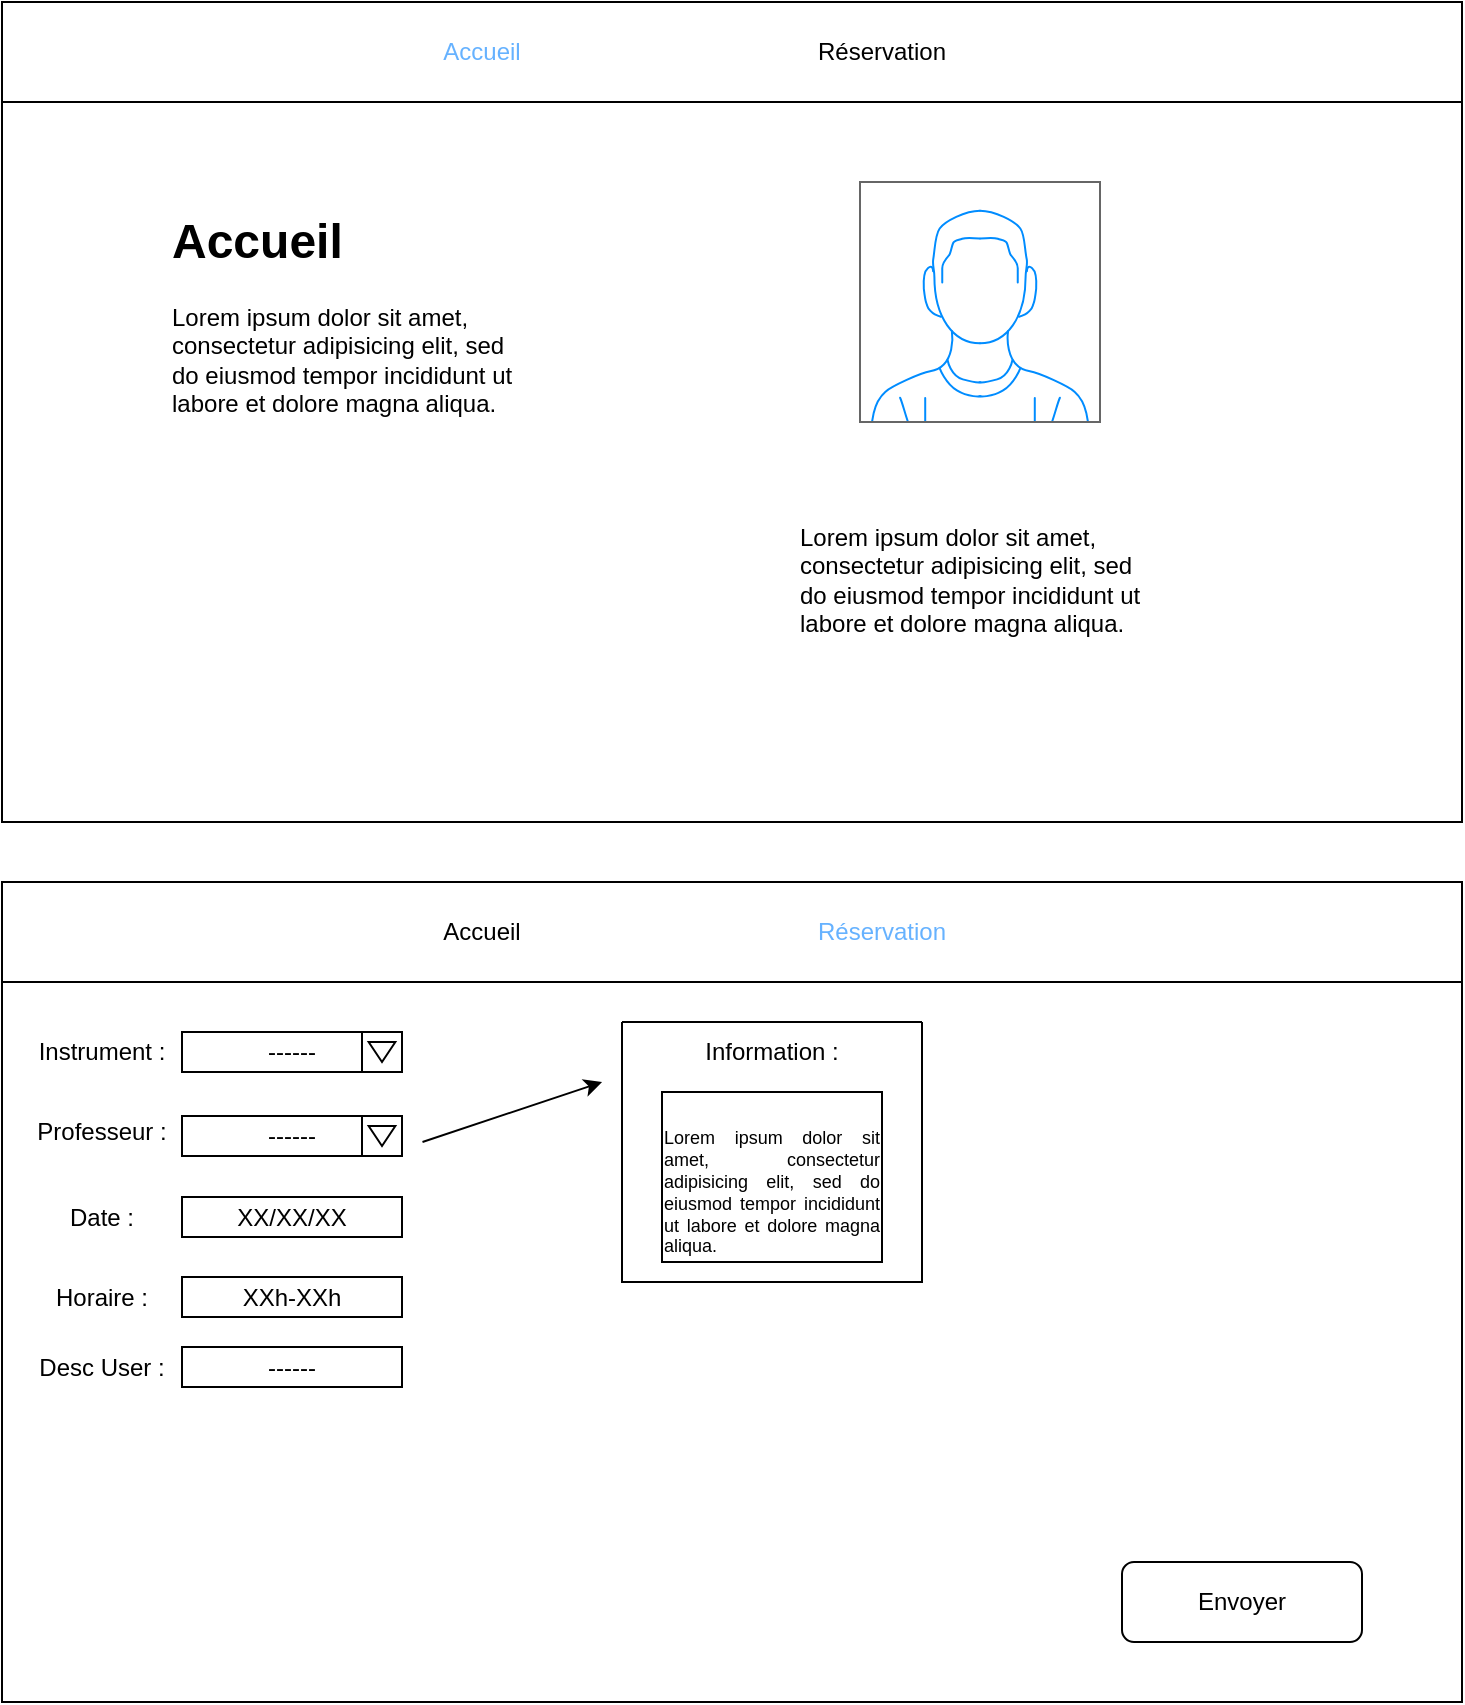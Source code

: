 <mxfile version="20.6.0" type="device"><diagram id="NfgbBl-Gzy9OlI8nGa-7" name="Page-1"><mxGraphModel dx="873" dy="457" grid="1" gridSize="10" guides="1" tooltips="1" connect="1" arrows="1" fold="1" page="1" pageScale="1" pageWidth="827" pageHeight="1169" math="0" shadow="0"><root><mxCell id="0"/><mxCell id="1" parent="0"/><mxCell id="_3C1COsY1vWLEamWPdEv-1" value="" style="rounded=0;whiteSpace=wrap;html=1;" vertex="1" parent="1"><mxGeometry x="20" y="20" width="730" height="410" as="geometry"/></mxCell><mxCell id="_3C1COsY1vWLEamWPdEv-2" value="" style="rounded=0;whiteSpace=wrap;html=1;" vertex="1" parent="1"><mxGeometry x="20" y="20" width="730" height="50" as="geometry"/></mxCell><mxCell id="_3C1COsY1vWLEamWPdEv-5" value="Accueil" style="text;html=1;align=center;verticalAlign=middle;whiteSpace=wrap;rounded=0;strokeColor=none;fillColor=none;fontColor=#66B2FF;" vertex="1" parent="1"><mxGeometry x="230" y="30" width="60" height="30" as="geometry"/></mxCell><mxCell id="_3C1COsY1vWLEamWPdEv-6" value="Réservation" style="text;html=1;strokeColor=none;fillColor=none;align=center;verticalAlign=middle;whiteSpace=wrap;rounded=0;" vertex="1" parent="1"><mxGeometry x="430" y="30" width="60" height="30" as="geometry"/></mxCell><mxCell id="_3C1COsY1vWLEamWPdEv-7" value="&lt;h1&gt;Accueil&lt;/h1&gt;&lt;p&gt;Lorem ipsum dolor sit amet, consectetur adipisicing elit, sed do eiusmod tempor incididunt ut labore et dolore magna aliqua.&lt;/p&gt;" style="text;html=1;strokeColor=none;fillColor=none;spacing=5;spacingTop=-20;whiteSpace=wrap;overflow=hidden;rounded=0;" vertex="1" parent="1"><mxGeometry x="100" y="120" width="190" height="120" as="geometry"/></mxCell><mxCell id="_3C1COsY1vWLEamWPdEv-8" value="&lt;h1&gt;&lt;br&gt;&lt;/h1&gt;&lt;p&gt;Lorem ipsum dolor sit amet, consectetur adipisicing elit, sed do eiusmod tempor incididunt ut labore et dolore magna aliqua.&lt;/p&gt;" style="text;html=1;strokeColor=none;fillColor=none;spacing=5;spacingTop=-20;whiteSpace=wrap;overflow=hidden;rounded=0;" vertex="1" parent="1"><mxGeometry x="414" y="230" width="190" height="110" as="geometry"/></mxCell><mxCell id="_3C1COsY1vWLEamWPdEv-9" value="" style="verticalLabelPosition=bottom;shadow=0;dashed=0;align=center;html=1;verticalAlign=top;strokeWidth=1;shape=mxgraph.mockup.containers.userMale;strokeColor=#666666;strokeColor2=#008cff;" vertex="1" parent="1"><mxGeometry x="449" y="110" width="120" height="120" as="geometry"/></mxCell><mxCell id="_3C1COsY1vWLEamWPdEv-10" value="" style="rounded=0;whiteSpace=wrap;html=1;" vertex="1" parent="1"><mxGeometry x="20" y="460" width="730" height="410" as="geometry"/></mxCell><mxCell id="_3C1COsY1vWLEamWPdEv-11" value="" style="rounded=0;whiteSpace=wrap;html=1;" vertex="1" parent="1"><mxGeometry x="20" y="460" width="730" height="50" as="geometry"/></mxCell><mxCell id="_3C1COsY1vWLEamWPdEv-12" value="Accueil" style="text;html=1;strokeColor=none;fillColor=none;align=center;verticalAlign=middle;whiteSpace=wrap;rounded=0;" vertex="1" parent="1"><mxGeometry x="230" y="470" width="60" height="30" as="geometry"/></mxCell><mxCell id="_3C1COsY1vWLEamWPdEv-13" value="Réservation" style="text;html=1;strokeColor=none;fillColor=none;align=center;verticalAlign=middle;whiteSpace=wrap;rounded=0;fontColor=#66B2FF;" vertex="1" parent="1"><mxGeometry x="430" y="470" width="60" height="30" as="geometry"/></mxCell><mxCell id="_3C1COsY1vWLEamWPdEv-17" value="&lt;font color=&quot;#000000&quot;&gt;------&lt;/font&gt;" style="rounded=0;whiteSpace=wrap;html=1;strokeColor=default;fontColor=#66B2FF;fillColor=none;" vertex="1" parent="1"><mxGeometry x="110" y="577" width="110" height="20" as="geometry"/></mxCell><mxCell id="_3C1COsY1vWLEamWPdEv-18" value="Professeur :" style="text;html=1;strokeColor=none;fillColor=none;align=center;verticalAlign=middle;whiteSpace=wrap;rounded=0;fontColor=#000000;" vertex="1" parent="1"><mxGeometry x="30" y="570" width="80" height="30" as="geometry"/></mxCell><mxCell id="_3C1COsY1vWLEamWPdEv-20" value="Instrument :" style="text;html=1;strokeColor=none;fillColor=none;align=center;verticalAlign=middle;whiteSpace=wrap;rounded=0;fontColor=#000000;" vertex="1" parent="1"><mxGeometry x="30" y="530" width="80" height="30" as="geometry"/></mxCell><mxCell id="_3C1COsY1vWLEamWPdEv-21" value="&lt;span style=&quot;color: rgb(0, 0, 0);&quot;&gt;------&lt;/span&gt;" style="rounded=0;whiteSpace=wrap;html=1;strokeColor=default;fontColor=#66B2FF;fillColor=none;" vertex="1" parent="1"><mxGeometry x="110" y="535" width="110" height="20" as="geometry"/></mxCell><mxCell id="_3C1COsY1vWLEamWPdEv-23" value="Horaire :" style="text;html=1;strokeColor=none;fillColor=none;align=center;verticalAlign=middle;whiteSpace=wrap;rounded=0;fontColor=#000000;" vertex="1" parent="1"><mxGeometry x="30" y="652.5" width="80" height="30" as="geometry"/></mxCell><mxCell id="_3C1COsY1vWLEamWPdEv-24" value="&lt;font color=&quot;#000000&quot;&gt;XXh-XXh&lt;/font&gt;" style="rounded=0;whiteSpace=wrap;html=1;strokeColor=default;fontColor=#66B2FF;fillColor=none;" vertex="1" parent="1"><mxGeometry x="110" y="657.5" width="110" height="20" as="geometry"/></mxCell><mxCell id="_3C1COsY1vWLEamWPdEv-26" value="&lt;span style=&quot;color: rgb(0, 0, 0);&quot;&gt;------&lt;/span&gt;" style="rounded=0;whiteSpace=wrap;html=1;strokeColor=default;fontColor=#66B2FF;fillColor=none;" vertex="1" parent="1"><mxGeometry x="110" y="692.5" width="110" height="20" as="geometry"/></mxCell><mxCell id="_3C1COsY1vWLEamWPdEv-27" value="Desc User :" style="text;html=1;strokeColor=none;fillColor=none;align=center;verticalAlign=middle;whiteSpace=wrap;rounded=0;fontColor=#000000;" vertex="1" parent="1"><mxGeometry x="30" y="687.5" width="80" height="30" as="geometry"/></mxCell><mxCell id="_3C1COsY1vWLEamWPdEv-28" value="Information :" style="text;html=1;strokeColor=none;fillColor=none;align=center;verticalAlign=middle;whiteSpace=wrap;rounded=0;fontColor=#000000;" vertex="1" parent="1"><mxGeometry x="365" y="530" width="80" height="30" as="geometry"/></mxCell><mxCell id="_3C1COsY1vWLEamWPdEv-29" value="&lt;div style=&quot;text-align: justify;&quot;&gt;&lt;font size=&quot;1&quot;&gt;&lt;br&gt;&lt;/font&gt;&lt;/div&gt;&lt;font style=&quot;font-size: 9px;&quot;&gt;&lt;div style=&quot;text-align: justify;&quot;&gt;&lt;span style=&quot;color: rgb(0, 0, 0); text-align: left; background-color: initial;&quot;&gt;Lorem ipsum dolor sit amet, consectetur adipisicing elit, sed do eiusmod tempor incididunt ut labore et dolore magna aliqua.&lt;/span&gt;&lt;/div&gt;&lt;/font&gt;" style="rounded=0;whiteSpace=wrap;html=1;strokeColor=default;fontColor=#66B2FF;fillColor=none;" vertex="1" parent="1"><mxGeometry x="350" y="565" width="110" height="85" as="geometry"/></mxCell><mxCell id="_3C1COsY1vWLEamWPdEv-31" value="Date :" style="text;html=1;strokeColor=none;fillColor=none;align=center;verticalAlign=middle;whiteSpace=wrap;rounded=0;fontColor=#000000;" vertex="1" parent="1"><mxGeometry x="30" y="612.5" width="80" height="30" as="geometry"/></mxCell><mxCell id="_3C1COsY1vWLEamWPdEv-32" value="&lt;font color=&quot;#000000&quot;&gt;XX/XX/XX&lt;/font&gt;" style="rounded=0;whiteSpace=wrap;html=1;strokeColor=default;fontColor=#66B2FF;fillColor=none;" vertex="1" parent="1"><mxGeometry x="110" y="617.5" width="110" height="20" as="geometry"/></mxCell><mxCell id="_3C1COsY1vWLEamWPdEv-35" value="Envoyer" style="rounded=1;whiteSpace=wrap;html=1;strokeColor=default;fontColor=#000000;fillColor=none;" vertex="1" parent="1"><mxGeometry x="580" y="800" width="120" height="40" as="geometry"/></mxCell><mxCell id="_3C1COsY1vWLEamWPdEv-36" value="" style="rounded=0;whiteSpace=wrap;html=1;strokeColor=default;fontColor=#000000;fillColor=none;" vertex="1" parent="1"><mxGeometry x="200" y="535" width="20" height="20" as="geometry"/></mxCell><mxCell id="_3C1COsY1vWLEamWPdEv-37" value="" style="rounded=0;whiteSpace=wrap;html=1;strokeColor=default;fontColor=#000000;fillColor=none;" vertex="1" parent="1"><mxGeometry x="200" y="577" width="20" height="20" as="geometry"/></mxCell><mxCell id="_3C1COsY1vWLEamWPdEv-38" value="" style="triangle;whiteSpace=wrap;html=1;strokeColor=default;fontColor=#000000;fillColor=none;rotation=90;" vertex="1" parent="1"><mxGeometry x="205" y="538.33" width="10" height="13.34" as="geometry"/></mxCell><mxCell id="_3C1COsY1vWLEamWPdEv-39" value="" style="triangle;whiteSpace=wrap;html=1;strokeColor=default;fontColor=#000000;fillColor=none;rotation=90;" vertex="1" parent="1"><mxGeometry x="205" y="580.33" width="10" height="13.34" as="geometry"/></mxCell><mxCell id="_3C1COsY1vWLEamWPdEv-40" value="" style="swimlane;startSize=0;strokeColor=default;fontColor=#000000;fillColor=none;" vertex="1" parent="1"><mxGeometry x="330" y="530" width="150" height="130" as="geometry"/></mxCell><mxCell id="_3C1COsY1vWLEamWPdEv-42" value="" style="endArrow=classic;html=1;rounded=0;fontSize=9;fontColor=#000000;exitX=0.288;exitY=0.317;exitDx=0;exitDy=0;exitPerimeter=0;entryX=0.411;entryY=0.244;entryDx=0;entryDy=0;entryPerimeter=0;" edge="1" parent="1" source="_3C1COsY1vWLEamWPdEv-10" target="_3C1COsY1vWLEamWPdEv-10"><mxGeometry width="50" height="50" relative="1" as="geometry"><mxPoint x="260" y="580" as="sourcePoint"/><mxPoint x="310" y="530" as="targetPoint"/></mxGeometry></mxCell></root></mxGraphModel></diagram></mxfile>